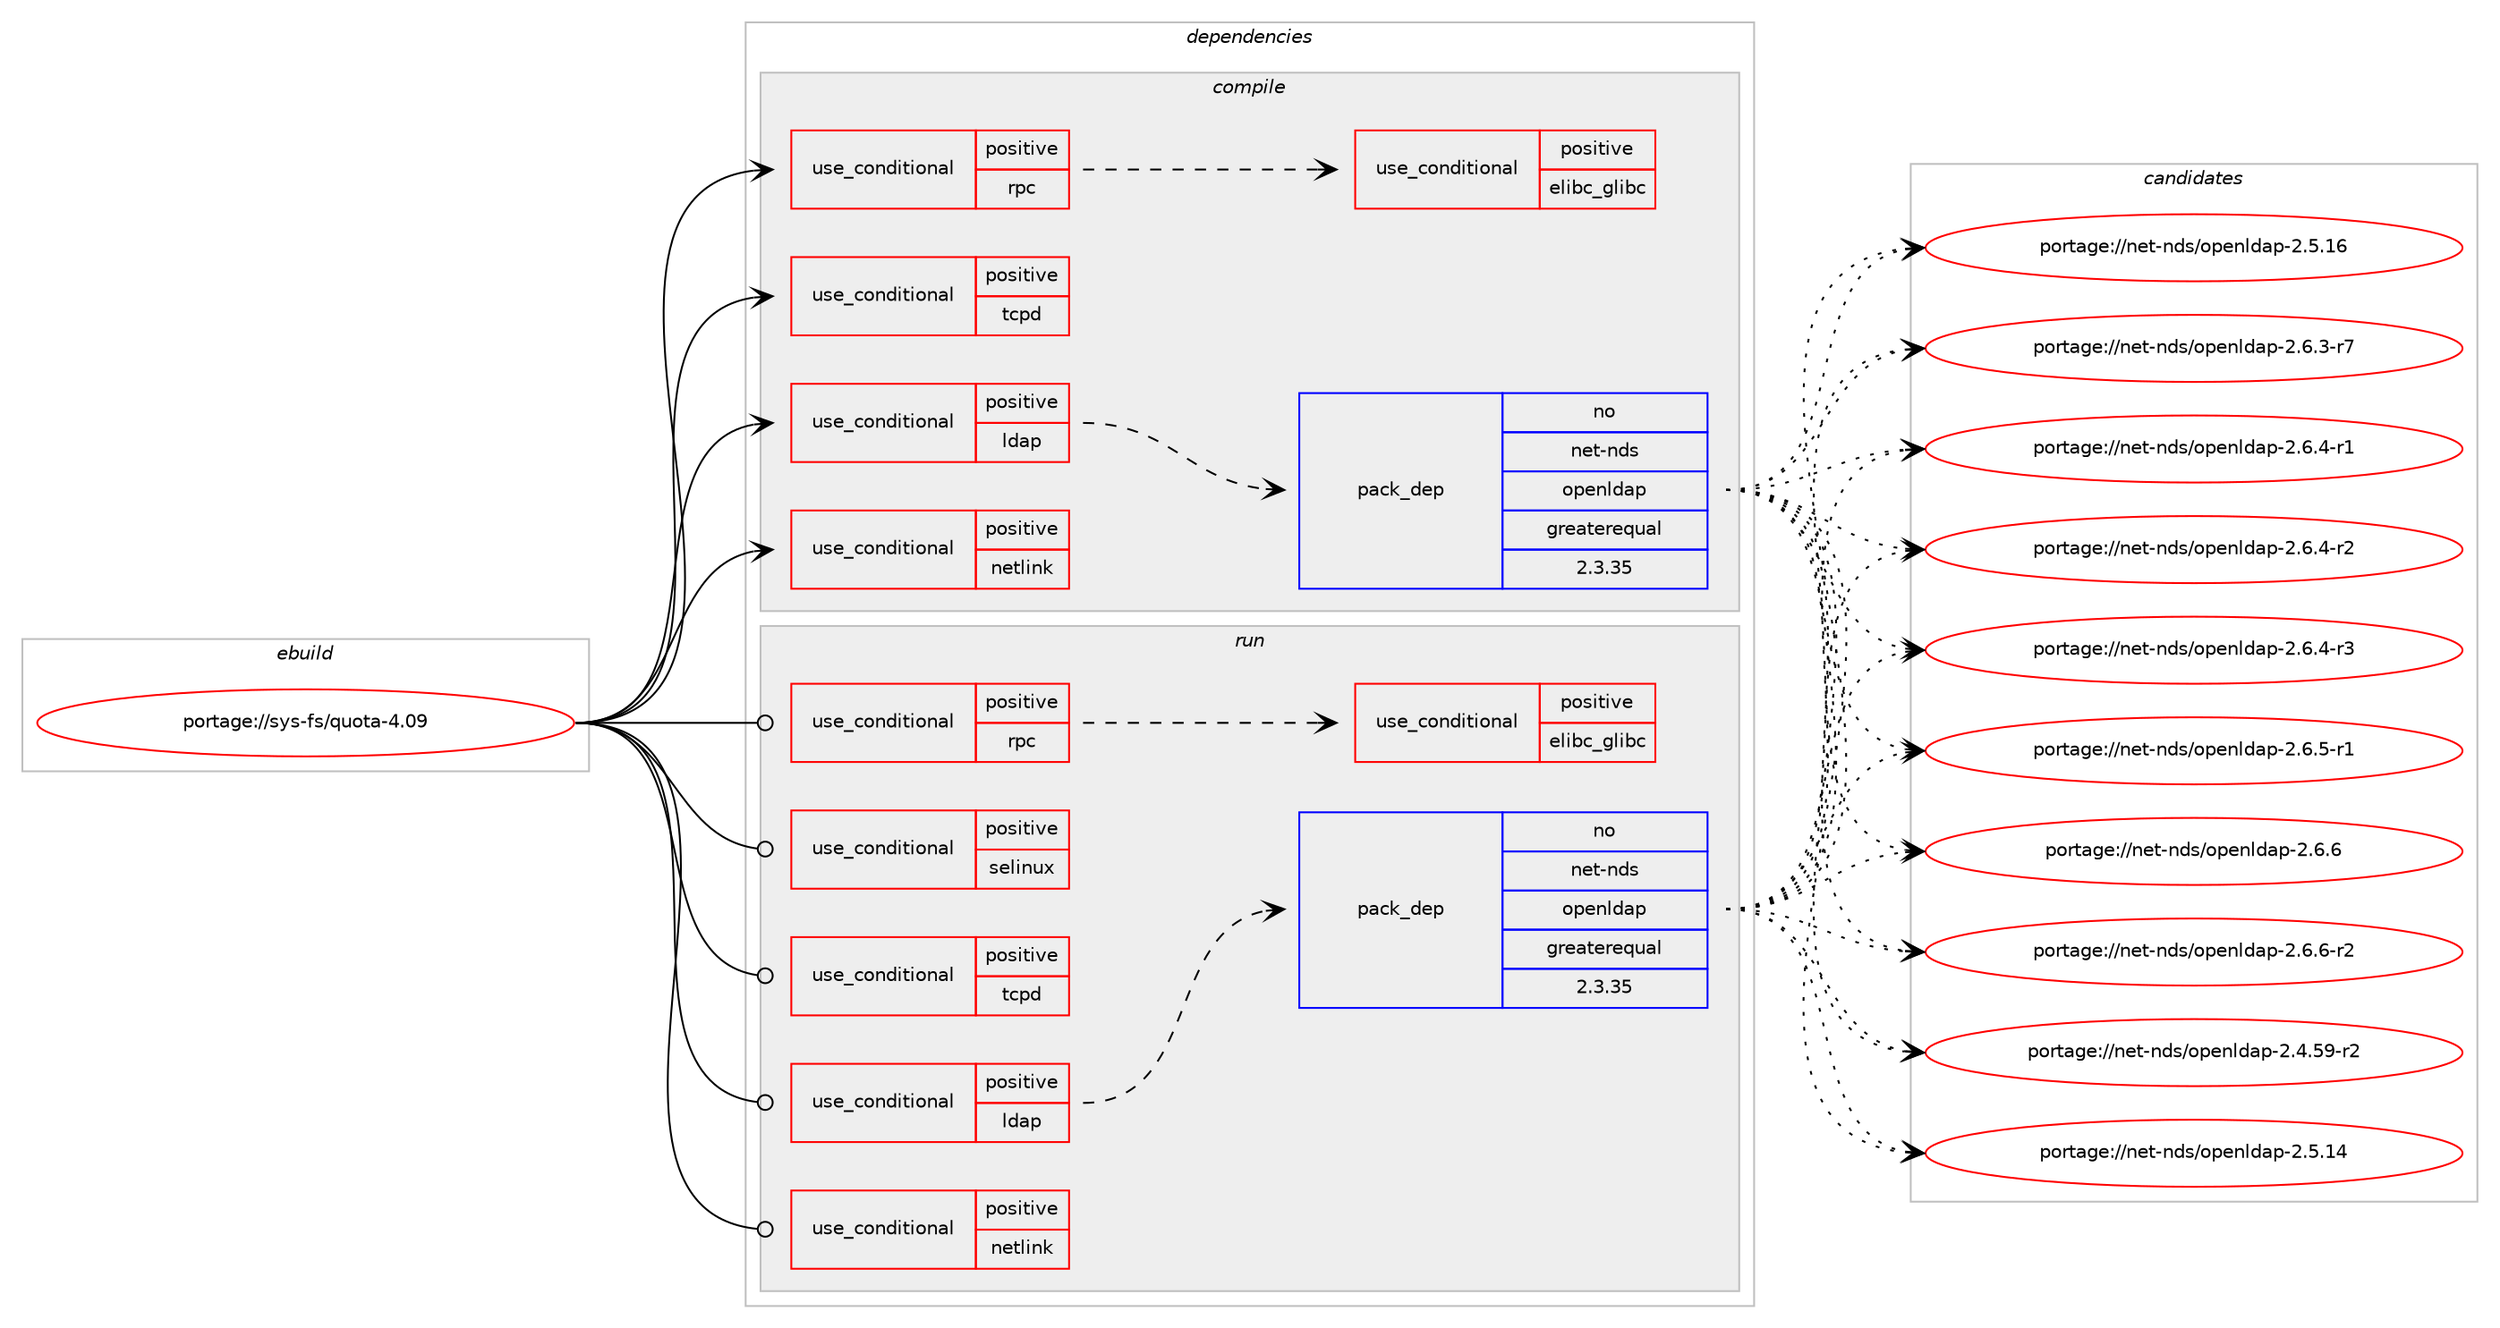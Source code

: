 digraph prolog {

# *************
# Graph options
# *************

newrank=true;
concentrate=true;
compound=true;
graph [rankdir=LR,fontname=Helvetica,fontsize=10,ranksep=1.5];#, ranksep=2.5, nodesep=0.2];
edge  [arrowhead=vee];
node  [fontname=Helvetica,fontsize=10];

# **********
# The ebuild
# **********

subgraph cluster_leftcol {
color=gray;
rank=same;
label=<<i>ebuild</i>>;
id [label="portage://sys-fs/quota-4.09", color=red, width=4, href="../sys-fs/quota-4.09.svg"];
}

# ****************
# The dependencies
# ****************

subgraph cluster_midcol {
color=gray;
label=<<i>dependencies</i>>;
subgraph cluster_compile {
fillcolor="#eeeeee";
style=filled;
label=<<i>compile</i>>;
subgraph cond2437 {
dependency3464 [label=<<TABLE BORDER="0" CELLBORDER="1" CELLSPACING="0" CELLPADDING="4"><TR><TD ROWSPAN="3" CELLPADDING="10">use_conditional</TD></TR><TR><TD>positive</TD></TR><TR><TD>ldap</TD></TR></TABLE>>, shape=none, color=red];
subgraph pack977 {
dependency3465 [label=<<TABLE BORDER="0" CELLBORDER="1" CELLSPACING="0" CELLPADDING="4" WIDTH="220"><TR><TD ROWSPAN="6" CELLPADDING="30">pack_dep</TD></TR><TR><TD WIDTH="110">no</TD></TR><TR><TD>net-nds</TD></TR><TR><TD>openldap</TD></TR><TR><TD>greaterequal</TD></TR><TR><TD>2.3.35</TD></TR></TABLE>>, shape=none, color=blue];
}
dependency3464:e -> dependency3465:w [weight=20,style="dashed",arrowhead="vee"];
}
id:e -> dependency3464:w [weight=20,style="solid",arrowhead="vee"];
subgraph cond2438 {
dependency3466 [label=<<TABLE BORDER="0" CELLBORDER="1" CELLSPACING="0" CELLPADDING="4"><TR><TD ROWSPAN="3" CELLPADDING="10">use_conditional</TD></TR><TR><TD>positive</TD></TR><TR><TD>netlink</TD></TR></TABLE>>, shape=none, color=red];
# *** BEGIN UNKNOWN DEPENDENCY TYPE (TODO) ***
# dependency3466 -> package_dependency(portage://sys-fs/quota-4.09,install,no,sys-apps,dbus,none,[,,],[],[])
# *** END UNKNOWN DEPENDENCY TYPE (TODO) ***

# *** BEGIN UNKNOWN DEPENDENCY TYPE (TODO) ***
# dependency3466 -> package_dependency(portage://sys-fs/quota-4.09,install,no,dev-libs,libnl,none,[,,],[slot(3)],[])
# *** END UNKNOWN DEPENDENCY TYPE (TODO) ***

}
id:e -> dependency3466:w [weight=20,style="solid",arrowhead="vee"];
subgraph cond2439 {
dependency3467 [label=<<TABLE BORDER="0" CELLBORDER="1" CELLSPACING="0" CELLPADDING="4"><TR><TD ROWSPAN="3" CELLPADDING="10">use_conditional</TD></TR><TR><TD>positive</TD></TR><TR><TD>rpc</TD></TR></TABLE>>, shape=none, color=red];
subgraph cond2440 {
dependency3468 [label=<<TABLE BORDER="0" CELLBORDER="1" CELLSPACING="0" CELLPADDING="4"><TR><TD ROWSPAN="3" CELLPADDING="10">use_conditional</TD></TR><TR><TD>positive</TD></TR><TR><TD>elibc_glibc</TD></TR></TABLE>>, shape=none, color=red];
# *** BEGIN UNKNOWN DEPENDENCY TYPE (TODO) ***
# dependency3468 -> package_dependency(portage://sys-fs/quota-4.09,install,no,sys-libs,glibc,none,[,,],[],[use(disable(rpc),negative)])
# *** END UNKNOWN DEPENDENCY TYPE (TODO) ***

}
dependency3467:e -> dependency3468:w [weight=20,style="dashed",arrowhead="vee"];
# *** BEGIN UNKNOWN DEPENDENCY TYPE (TODO) ***
# dependency3467 -> package_dependency(portage://sys-fs/quota-4.09,install,no,net-libs,libtirpc,none,[,,],any_same_slot,[])
# *** END UNKNOWN DEPENDENCY TYPE (TODO) ***

# *** BEGIN UNKNOWN DEPENDENCY TYPE (TODO) ***
# dependency3467 -> package_dependency(portage://sys-fs/quota-4.09,install,no,net-libs,rpcsvc-proto,none,[,,],[],[])
# *** END UNKNOWN DEPENDENCY TYPE (TODO) ***

}
id:e -> dependency3467:w [weight=20,style="solid",arrowhead="vee"];
subgraph cond2441 {
dependency3469 [label=<<TABLE BORDER="0" CELLBORDER="1" CELLSPACING="0" CELLPADDING="4"><TR><TD ROWSPAN="3" CELLPADDING="10">use_conditional</TD></TR><TR><TD>positive</TD></TR><TR><TD>tcpd</TD></TR></TABLE>>, shape=none, color=red];
# *** BEGIN UNKNOWN DEPENDENCY TYPE (TODO) ***
# dependency3469 -> package_dependency(portage://sys-fs/quota-4.09,install,no,sys-apps,tcp-wrappers,none,[,,],[],[])
# *** END UNKNOWN DEPENDENCY TYPE (TODO) ***

}
id:e -> dependency3469:w [weight=20,style="solid",arrowhead="vee"];
# *** BEGIN UNKNOWN DEPENDENCY TYPE (TODO) ***
# id -> package_dependency(portage://sys-fs/quota-4.09,install,no,sys-fs,e2fsprogs,none,[,,],[],[])
# *** END UNKNOWN DEPENDENCY TYPE (TODO) ***

}
subgraph cluster_compileandrun {
fillcolor="#eeeeee";
style=filled;
label=<<i>compile and run</i>>;
}
subgraph cluster_run {
fillcolor="#eeeeee";
style=filled;
label=<<i>run</i>>;
subgraph cond2442 {
dependency3470 [label=<<TABLE BORDER="0" CELLBORDER="1" CELLSPACING="0" CELLPADDING="4"><TR><TD ROWSPAN="3" CELLPADDING="10">use_conditional</TD></TR><TR><TD>positive</TD></TR><TR><TD>ldap</TD></TR></TABLE>>, shape=none, color=red];
subgraph pack978 {
dependency3471 [label=<<TABLE BORDER="0" CELLBORDER="1" CELLSPACING="0" CELLPADDING="4" WIDTH="220"><TR><TD ROWSPAN="6" CELLPADDING="30">pack_dep</TD></TR><TR><TD WIDTH="110">no</TD></TR><TR><TD>net-nds</TD></TR><TR><TD>openldap</TD></TR><TR><TD>greaterequal</TD></TR><TR><TD>2.3.35</TD></TR></TABLE>>, shape=none, color=blue];
}
dependency3470:e -> dependency3471:w [weight=20,style="dashed",arrowhead="vee"];
}
id:e -> dependency3470:w [weight=20,style="solid",arrowhead="odot"];
subgraph cond2443 {
dependency3472 [label=<<TABLE BORDER="0" CELLBORDER="1" CELLSPACING="0" CELLPADDING="4"><TR><TD ROWSPAN="3" CELLPADDING="10">use_conditional</TD></TR><TR><TD>positive</TD></TR><TR><TD>netlink</TD></TR></TABLE>>, shape=none, color=red];
# *** BEGIN UNKNOWN DEPENDENCY TYPE (TODO) ***
# dependency3472 -> package_dependency(portage://sys-fs/quota-4.09,run,no,sys-apps,dbus,none,[,,],[],[])
# *** END UNKNOWN DEPENDENCY TYPE (TODO) ***

# *** BEGIN UNKNOWN DEPENDENCY TYPE (TODO) ***
# dependency3472 -> package_dependency(portage://sys-fs/quota-4.09,run,no,dev-libs,libnl,none,[,,],[slot(3)],[])
# *** END UNKNOWN DEPENDENCY TYPE (TODO) ***

}
id:e -> dependency3472:w [weight=20,style="solid",arrowhead="odot"];
subgraph cond2444 {
dependency3473 [label=<<TABLE BORDER="0" CELLBORDER="1" CELLSPACING="0" CELLPADDING="4"><TR><TD ROWSPAN="3" CELLPADDING="10">use_conditional</TD></TR><TR><TD>positive</TD></TR><TR><TD>rpc</TD></TR></TABLE>>, shape=none, color=red];
subgraph cond2445 {
dependency3474 [label=<<TABLE BORDER="0" CELLBORDER="1" CELLSPACING="0" CELLPADDING="4"><TR><TD ROWSPAN="3" CELLPADDING="10">use_conditional</TD></TR><TR><TD>positive</TD></TR><TR><TD>elibc_glibc</TD></TR></TABLE>>, shape=none, color=red];
# *** BEGIN UNKNOWN DEPENDENCY TYPE (TODO) ***
# dependency3474 -> package_dependency(portage://sys-fs/quota-4.09,run,no,sys-libs,glibc,none,[,,],[],[use(disable(rpc),negative)])
# *** END UNKNOWN DEPENDENCY TYPE (TODO) ***

}
dependency3473:e -> dependency3474:w [weight=20,style="dashed",arrowhead="vee"];
# *** BEGIN UNKNOWN DEPENDENCY TYPE (TODO) ***
# dependency3473 -> package_dependency(portage://sys-fs/quota-4.09,run,no,net-libs,libtirpc,none,[,,],any_same_slot,[])
# *** END UNKNOWN DEPENDENCY TYPE (TODO) ***

# *** BEGIN UNKNOWN DEPENDENCY TYPE (TODO) ***
# dependency3473 -> package_dependency(portage://sys-fs/quota-4.09,run,no,net-libs,rpcsvc-proto,none,[,,],[],[])
# *** END UNKNOWN DEPENDENCY TYPE (TODO) ***

}
id:e -> dependency3473:w [weight=20,style="solid",arrowhead="odot"];
subgraph cond2446 {
dependency3475 [label=<<TABLE BORDER="0" CELLBORDER="1" CELLSPACING="0" CELLPADDING="4"><TR><TD ROWSPAN="3" CELLPADDING="10">use_conditional</TD></TR><TR><TD>positive</TD></TR><TR><TD>selinux</TD></TR></TABLE>>, shape=none, color=red];
# *** BEGIN UNKNOWN DEPENDENCY TYPE (TODO) ***
# dependency3475 -> package_dependency(portage://sys-fs/quota-4.09,run,no,sec-policy,selinux-quota,none,[,,],[],[])
# *** END UNKNOWN DEPENDENCY TYPE (TODO) ***

}
id:e -> dependency3475:w [weight=20,style="solid",arrowhead="odot"];
subgraph cond2447 {
dependency3476 [label=<<TABLE BORDER="0" CELLBORDER="1" CELLSPACING="0" CELLPADDING="4"><TR><TD ROWSPAN="3" CELLPADDING="10">use_conditional</TD></TR><TR><TD>positive</TD></TR><TR><TD>tcpd</TD></TR></TABLE>>, shape=none, color=red];
# *** BEGIN UNKNOWN DEPENDENCY TYPE (TODO) ***
# dependency3476 -> package_dependency(portage://sys-fs/quota-4.09,run,no,sys-apps,tcp-wrappers,none,[,,],[],[])
# *** END UNKNOWN DEPENDENCY TYPE (TODO) ***

}
id:e -> dependency3476:w [weight=20,style="solid",arrowhead="odot"];
# *** BEGIN UNKNOWN DEPENDENCY TYPE (TODO) ***
# id -> package_dependency(portage://sys-fs/quota-4.09,run,no,sys-fs,e2fsprogs,none,[,,],[],[])
# *** END UNKNOWN DEPENDENCY TYPE (TODO) ***

}
}

# **************
# The candidates
# **************

subgraph cluster_choices {
rank=same;
color=gray;
label=<<i>candidates</i>>;

subgraph choice977 {
color=black;
nodesep=1;
choice110101116451101001154711111210111010810097112455046524653574511450 [label="portage://net-nds/openldap-2.4.59-r2", color=red, width=4,href="../net-nds/openldap-2.4.59-r2.svg"];
choice11010111645110100115471111121011101081009711245504653464952 [label="portage://net-nds/openldap-2.5.14", color=red, width=4,href="../net-nds/openldap-2.5.14.svg"];
choice11010111645110100115471111121011101081009711245504653464954 [label="portage://net-nds/openldap-2.5.16", color=red, width=4,href="../net-nds/openldap-2.5.16.svg"];
choice1101011164511010011547111112101110108100971124550465446514511455 [label="portage://net-nds/openldap-2.6.3-r7", color=red, width=4,href="../net-nds/openldap-2.6.3-r7.svg"];
choice1101011164511010011547111112101110108100971124550465446524511449 [label="portage://net-nds/openldap-2.6.4-r1", color=red, width=4,href="../net-nds/openldap-2.6.4-r1.svg"];
choice1101011164511010011547111112101110108100971124550465446524511450 [label="portage://net-nds/openldap-2.6.4-r2", color=red, width=4,href="../net-nds/openldap-2.6.4-r2.svg"];
choice1101011164511010011547111112101110108100971124550465446524511451 [label="portage://net-nds/openldap-2.6.4-r3", color=red, width=4,href="../net-nds/openldap-2.6.4-r3.svg"];
choice1101011164511010011547111112101110108100971124550465446534511449 [label="portage://net-nds/openldap-2.6.5-r1", color=red, width=4,href="../net-nds/openldap-2.6.5-r1.svg"];
choice110101116451101001154711111210111010810097112455046544654 [label="portage://net-nds/openldap-2.6.6", color=red, width=4,href="../net-nds/openldap-2.6.6.svg"];
choice1101011164511010011547111112101110108100971124550465446544511450 [label="portage://net-nds/openldap-2.6.6-r2", color=red, width=4,href="../net-nds/openldap-2.6.6-r2.svg"];
dependency3465:e -> choice110101116451101001154711111210111010810097112455046524653574511450:w [style=dotted,weight="100"];
dependency3465:e -> choice11010111645110100115471111121011101081009711245504653464952:w [style=dotted,weight="100"];
dependency3465:e -> choice11010111645110100115471111121011101081009711245504653464954:w [style=dotted,weight="100"];
dependency3465:e -> choice1101011164511010011547111112101110108100971124550465446514511455:w [style=dotted,weight="100"];
dependency3465:e -> choice1101011164511010011547111112101110108100971124550465446524511449:w [style=dotted,weight="100"];
dependency3465:e -> choice1101011164511010011547111112101110108100971124550465446524511450:w [style=dotted,weight="100"];
dependency3465:e -> choice1101011164511010011547111112101110108100971124550465446524511451:w [style=dotted,weight="100"];
dependency3465:e -> choice1101011164511010011547111112101110108100971124550465446534511449:w [style=dotted,weight="100"];
dependency3465:e -> choice110101116451101001154711111210111010810097112455046544654:w [style=dotted,weight="100"];
dependency3465:e -> choice1101011164511010011547111112101110108100971124550465446544511450:w [style=dotted,weight="100"];
}
subgraph choice978 {
color=black;
nodesep=1;
choice110101116451101001154711111210111010810097112455046524653574511450 [label="portage://net-nds/openldap-2.4.59-r2", color=red, width=4,href="../net-nds/openldap-2.4.59-r2.svg"];
choice11010111645110100115471111121011101081009711245504653464952 [label="portage://net-nds/openldap-2.5.14", color=red, width=4,href="../net-nds/openldap-2.5.14.svg"];
choice11010111645110100115471111121011101081009711245504653464954 [label="portage://net-nds/openldap-2.5.16", color=red, width=4,href="../net-nds/openldap-2.5.16.svg"];
choice1101011164511010011547111112101110108100971124550465446514511455 [label="portage://net-nds/openldap-2.6.3-r7", color=red, width=4,href="../net-nds/openldap-2.6.3-r7.svg"];
choice1101011164511010011547111112101110108100971124550465446524511449 [label="portage://net-nds/openldap-2.6.4-r1", color=red, width=4,href="../net-nds/openldap-2.6.4-r1.svg"];
choice1101011164511010011547111112101110108100971124550465446524511450 [label="portage://net-nds/openldap-2.6.4-r2", color=red, width=4,href="../net-nds/openldap-2.6.4-r2.svg"];
choice1101011164511010011547111112101110108100971124550465446524511451 [label="portage://net-nds/openldap-2.6.4-r3", color=red, width=4,href="../net-nds/openldap-2.6.4-r3.svg"];
choice1101011164511010011547111112101110108100971124550465446534511449 [label="portage://net-nds/openldap-2.6.5-r1", color=red, width=4,href="../net-nds/openldap-2.6.5-r1.svg"];
choice110101116451101001154711111210111010810097112455046544654 [label="portage://net-nds/openldap-2.6.6", color=red, width=4,href="../net-nds/openldap-2.6.6.svg"];
choice1101011164511010011547111112101110108100971124550465446544511450 [label="portage://net-nds/openldap-2.6.6-r2", color=red, width=4,href="../net-nds/openldap-2.6.6-r2.svg"];
dependency3471:e -> choice110101116451101001154711111210111010810097112455046524653574511450:w [style=dotted,weight="100"];
dependency3471:e -> choice11010111645110100115471111121011101081009711245504653464952:w [style=dotted,weight="100"];
dependency3471:e -> choice11010111645110100115471111121011101081009711245504653464954:w [style=dotted,weight="100"];
dependency3471:e -> choice1101011164511010011547111112101110108100971124550465446514511455:w [style=dotted,weight="100"];
dependency3471:e -> choice1101011164511010011547111112101110108100971124550465446524511449:w [style=dotted,weight="100"];
dependency3471:e -> choice1101011164511010011547111112101110108100971124550465446524511450:w [style=dotted,weight="100"];
dependency3471:e -> choice1101011164511010011547111112101110108100971124550465446524511451:w [style=dotted,weight="100"];
dependency3471:e -> choice1101011164511010011547111112101110108100971124550465446534511449:w [style=dotted,weight="100"];
dependency3471:e -> choice110101116451101001154711111210111010810097112455046544654:w [style=dotted,weight="100"];
dependency3471:e -> choice1101011164511010011547111112101110108100971124550465446544511450:w [style=dotted,weight="100"];
}
}

}
